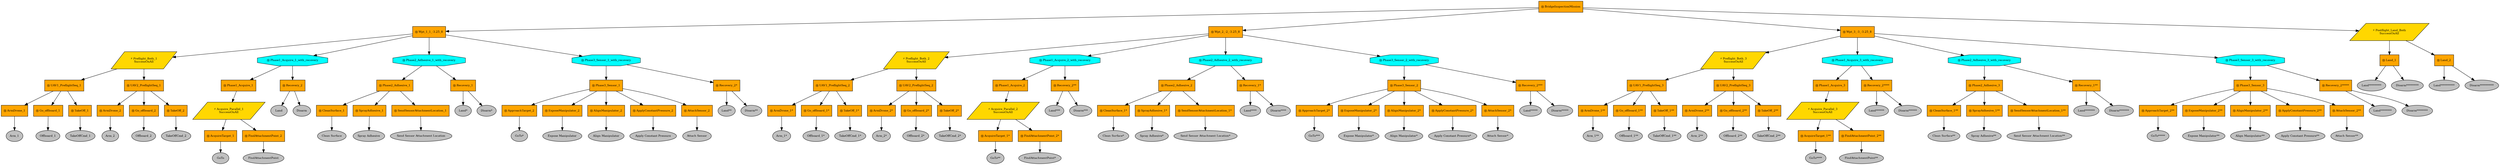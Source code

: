 digraph pastafarianism {
ordering=out;
graph [fontname="times-roman"];
node [fontname="times-roman"];
edge [fontname="times-roman"];
BridgeInspectionMission [fillcolor=orange, fontcolor=black, fontsize=9, label="Ⓜ BridgeInspectionMission", shape=box, style=filled];
"Wpt_1_1_-3.25_8" [fillcolor=orange, fontcolor=black, fontsize=9, label="Ⓜ Wpt_1_1_-3.25_8", shape=box, style=filled];
BridgeInspectionMission -> "Wpt_1_1_-3.25_8";
Preflight_Both_1 [fillcolor=gold, fontcolor=black, fontsize=9, label="⚡ Preflight_Both_1\nSuccessOnAll", shape=parallelogram, style=filled];
"Wpt_1_1_-3.25_8" -> Preflight_Both_1;
UAV1_PreflightSeq_1 [fillcolor=orange, fontcolor=black, fontsize=9, label="Ⓜ UAV1_PreflightSeq_1", shape=box, style=filled];
Preflight_Both_1 -> UAV1_PreflightSeq_1;
ArmDrone_1 [fillcolor=orange, fontcolor=black, fontsize=9, label="Ⓜ ArmDrone_1", shape=box, style=filled];
UAV1_PreflightSeq_1 -> ArmDrone_1;
Arm_1 [fillcolor=gray, fontcolor=black, fontsize=9, label=Arm_1, shape=ellipse, style=filled];
ArmDrone_1 -> Arm_1;
Go_offboard_1 [fillcolor=orange, fontcolor=black, fontsize=9, label="Ⓜ Go_offboard_1", shape=box, style=filled];
UAV1_PreflightSeq_1 -> Go_offboard_1;
Offboard_1 [fillcolor=gray, fontcolor=black, fontsize=9, label=Offboard_1, shape=ellipse, style=filled];
Go_offboard_1 -> Offboard_1;
TakeOff_1 [fillcolor=orange, fontcolor=black, fontsize=9, label="Ⓜ TakeOff_1", shape=box, style=filled];
UAV1_PreflightSeq_1 -> TakeOff_1;
TakeOffCmd_1 [fillcolor=gray, fontcolor=black, fontsize=9, label=TakeOffCmd_1, shape=ellipse, style=filled];
TakeOff_1 -> TakeOffCmd_1;
UAV2_PreflightSeq_1 [fillcolor=orange, fontcolor=black, fontsize=9, label="Ⓜ UAV2_PreflightSeq_1", shape=box, style=filled];
Preflight_Both_1 -> UAV2_PreflightSeq_1;
ArmDrone_2 [fillcolor=orange, fontcolor=black, fontsize=9, label="Ⓜ ArmDrone_2", shape=box, style=filled];
UAV2_PreflightSeq_1 -> ArmDrone_2;
Arm_2 [fillcolor=gray, fontcolor=black, fontsize=9, label=Arm_2, shape=ellipse, style=filled];
ArmDrone_2 -> Arm_2;
Go_offboard_2 [fillcolor=orange, fontcolor=black, fontsize=9, label="Ⓜ Go_offboard_2", shape=box, style=filled];
UAV2_PreflightSeq_1 -> Go_offboard_2;
Offboard_2 [fillcolor=gray, fontcolor=black, fontsize=9, label=Offboard_2, shape=ellipse, style=filled];
Go_offboard_2 -> Offboard_2;
TakeOff_2 [fillcolor=orange, fontcolor=black, fontsize=9, label="Ⓜ TakeOff_2", shape=box, style=filled];
UAV2_PreflightSeq_1 -> TakeOff_2;
TakeOffCmd_2 [fillcolor=gray, fontcolor=black, fontsize=9, label=TakeOffCmd_2, shape=ellipse, style=filled];
TakeOff_2 -> TakeOffCmd_2;
Phase1_Acquire_1_with_recovery [fillcolor=cyan, fontcolor=black, fontsize=9, label="Ⓜ Phase1_Acquire_1_with_recovery", shape=octagon, style=filled];
"Wpt_1_1_-3.25_8" -> Phase1_Acquire_1_with_recovery;
Phase1_Acquire_1 [fillcolor=orange, fontcolor=black, fontsize=9, label="Ⓜ Phase1_Acquire_1", shape=box, style=filled];
Phase1_Acquire_1_with_recovery -> Phase1_Acquire_1;
Acquire_Parallel_1 [fillcolor=gold, fontcolor=black, fontsize=9, label="⚡ Acquire_Parallel_1\nSuccessOnAll", shape=parallelogram, style=filled];
Phase1_Acquire_1 -> Acquire_Parallel_1;
AcquireTarget_1 [fillcolor=orange, fontcolor=black, fontsize=9, label="Ⓜ AcquireTarget_1", shape=box, style=filled];
Acquire_Parallel_1 -> AcquireTarget_1;
GoTo [fillcolor=gray, fontcolor=black, fontsize=9, label=GoTo, shape=ellipse, style=filled];
AcquireTarget_1 -> GoTo;
FindAttachmentPoint_2 [fillcolor=orange, fontcolor=black, fontsize=9, label="Ⓜ FindAttachmentPoint_2", shape=box, style=filled];
Acquire_Parallel_1 -> FindAttachmentPoint_2;
FindAttachmentPoint [fillcolor=gray, fontcolor=black, fontsize=9, label=FindAttachmentPoint, shape=ellipse, style=filled];
FindAttachmentPoint_2 -> FindAttachmentPoint;
Recovery_2 [fillcolor=orange, fontcolor=black, fontsize=9, label="Ⓜ Recovery_2", shape=box, style=filled];
Phase1_Acquire_1_with_recovery -> Recovery_2;
Land [fillcolor=gray, fontcolor=black, fontsize=9, label=Land, shape=ellipse, style=filled];
Recovery_2 -> Land;
Disarm [fillcolor=gray, fontcolor=black, fontsize=9, label=Disarm, shape=ellipse, style=filled];
Recovery_2 -> Disarm;
Phase2_Adhesive_1_with_recovery [fillcolor=cyan, fontcolor=black, fontsize=9, label="Ⓜ Phase2_Adhesive_1_with_recovery", shape=octagon, style=filled];
"Wpt_1_1_-3.25_8" -> Phase2_Adhesive_1_with_recovery;
Phase2_Adhesive_1 [fillcolor=orange, fontcolor=black, fontsize=9, label="Ⓜ Phase2_Adhesive_1", shape=box, style=filled];
Phase2_Adhesive_1_with_recovery -> Phase2_Adhesive_1;
CleanSurface_1 [fillcolor=orange, fontcolor=black, fontsize=9, label="Ⓜ CleanSurface_1", shape=box, style=filled];
Phase2_Adhesive_1 -> CleanSurface_1;
"Clean Surface" [fillcolor=gray, fontcolor=black, fontsize=9, label="Clean Surface", shape=ellipse, style=filled];
CleanSurface_1 -> "Clean Surface";
SprayAdhesive_1 [fillcolor=orange, fontcolor=black, fontsize=9, label="Ⓜ SprayAdhesive_1", shape=box, style=filled];
Phase2_Adhesive_1 -> SprayAdhesive_1;
"Spray Adhesive" [fillcolor=gray, fontcolor=black, fontsize=9, label="Spray Adhesive", shape=ellipse, style=filled];
SprayAdhesive_1 -> "Spray Adhesive";
SendSensorAttachmentLocation_1 [fillcolor=orange, fontcolor=black, fontsize=9, label="Ⓜ SendSensorAttachmentLocation_1", shape=box, style=filled];
Phase2_Adhesive_1 -> SendSensorAttachmentLocation_1;
"Send Sensor Attachment Location" [fillcolor=gray, fontcolor=black, fontsize=9, label="Send Sensor Attachment Location", shape=ellipse, style=filled];
SendSensorAttachmentLocation_1 -> "Send Sensor Attachment Location";
Recovery_1 [fillcolor=orange, fontcolor=black, fontsize=9, label="Ⓜ Recovery_1", shape=box, style=filled];
Phase2_Adhesive_1_with_recovery -> Recovery_1;
"Land*" [fillcolor=gray, fontcolor=black, fontsize=9, label="Land*", shape=ellipse, style=filled];
Recovery_1 -> "Land*";
"Disarm*" [fillcolor=gray, fontcolor=black, fontsize=9, label="Disarm*", shape=ellipse, style=filled];
Recovery_1 -> "Disarm*";
Phase3_Sensor_1_with_recovery [fillcolor=cyan, fontcolor=black, fontsize=9, label="Ⓜ Phase3_Sensor_1_with_recovery", shape=octagon, style=filled];
"Wpt_1_1_-3.25_8" -> Phase3_Sensor_1_with_recovery;
Phase3_Sensor_1 [fillcolor=orange, fontcolor=black, fontsize=9, label="Ⓜ Phase3_Sensor_1", shape=box, style=filled];
Phase3_Sensor_1_with_recovery -> Phase3_Sensor_1;
ApproachTarget_2 [fillcolor=orange, fontcolor=black, fontsize=9, label="Ⓜ ApproachTarget_2", shape=box, style=filled];
Phase3_Sensor_1 -> ApproachTarget_2;
"GoTo*" [fillcolor=gray, fontcolor=black, fontsize=9, label="GoTo*", shape=ellipse, style=filled];
ApproachTarget_2 -> "GoTo*";
ExposeManipulator_2 [fillcolor=orange, fontcolor=black, fontsize=9, label="Ⓜ ExposeManipulator_2", shape=box, style=filled];
Phase3_Sensor_1 -> ExposeManipulator_2;
"Expose Manipulator" [fillcolor=gray, fontcolor=black, fontsize=9, label="Expose Manipulator", shape=ellipse, style=filled];
ExposeManipulator_2 -> "Expose Manipulator";
AlignManipulator_2 [fillcolor=orange, fontcolor=black, fontsize=9, label="Ⓜ AlignManipulator_2", shape=box, style=filled];
Phase3_Sensor_1 -> AlignManipulator_2;
"Align Manipulator" [fillcolor=gray, fontcolor=black, fontsize=9, label="Align Manipulator", shape=ellipse, style=filled];
AlignManipulator_2 -> "Align Manipulator";
ApplyConstantPressure_2 [fillcolor=orange, fontcolor=black, fontsize=9, label="Ⓜ ApplyConstantPressure_2", shape=box, style=filled];
Phase3_Sensor_1 -> ApplyConstantPressure_2;
"Apply Constant Pressure" [fillcolor=gray, fontcolor=black, fontsize=9, label="Apply Constant Pressure", shape=ellipse, style=filled];
ApplyConstantPressure_2 -> "Apply Constant Pressure";
AttachSensor_2 [fillcolor=orange, fontcolor=black, fontsize=9, label="Ⓜ AttachSensor_2", shape=box, style=filled];
Phase3_Sensor_1 -> AttachSensor_2;
"Attach Sensor" [fillcolor=gray, fontcolor=black, fontsize=9, label="Attach Sensor", shape=ellipse, style=filled];
AttachSensor_2 -> "Attach Sensor";
"Recovery_2*" [fillcolor=orange, fontcolor=black, fontsize=9, label="Ⓜ Recovery_2*", shape=box, style=filled];
Phase3_Sensor_1_with_recovery -> "Recovery_2*";
"Land**" [fillcolor=gray, fontcolor=black, fontsize=9, label="Land**", shape=ellipse, style=filled];
"Recovery_2*" -> "Land**";
"Disarm**" [fillcolor=gray, fontcolor=black, fontsize=9, label="Disarm**", shape=ellipse, style=filled];
"Recovery_2*" -> "Disarm**";
"Wpt_2_-2_-3.25_8" [fillcolor=orange, fontcolor=black, fontsize=9, label="Ⓜ Wpt_2_-2_-3.25_8", shape=box, style=filled];
BridgeInspectionMission -> "Wpt_2_-2_-3.25_8";
Preflight_Both_2 [fillcolor=gold, fontcolor=black, fontsize=9, label="⚡ Preflight_Both_2\nSuccessOnAll", shape=parallelogram, style=filled];
"Wpt_2_-2_-3.25_8" -> Preflight_Both_2;
UAV1_PreflightSeq_2 [fillcolor=orange, fontcolor=black, fontsize=9, label="Ⓜ UAV1_PreflightSeq_2", shape=box, style=filled];
Preflight_Both_2 -> UAV1_PreflightSeq_2;
"ArmDrone_1*" [fillcolor=orange, fontcolor=black, fontsize=9, label="Ⓜ ArmDrone_1*", shape=box, style=filled];
UAV1_PreflightSeq_2 -> "ArmDrone_1*";
"Arm_1*" [fillcolor=gray, fontcolor=black, fontsize=9, label="Arm_1*", shape=ellipse, style=filled];
"ArmDrone_1*" -> "Arm_1*";
"Go_offboard_1*" [fillcolor=orange, fontcolor=black, fontsize=9, label="Ⓜ Go_offboard_1*", shape=box, style=filled];
UAV1_PreflightSeq_2 -> "Go_offboard_1*";
"Offboard_1*" [fillcolor=gray, fontcolor=black, fontsize=9, label="Offboard_1*", shape=ellipse, style=filled];
"Go_offboard_1*" -> "Offboard_1*";
"TakeOff_1*" [fillcolor=orange, fontcolor=black, fontsize=9, label="Ⓜ TakeOff_1*", shape=box, style=filled];
UAV1_PreflightSeq_2 -> "TakeOff_1*";
"TakeOffCmd_1*" [fillcolor=gray, fontcolor=black, fontsize=9, label="TakeOffCmd_1*", shape=ellipse, style=filled];
"TakeOff_1*" -> "TakeOffCmd_1*";
UAV2_PreflightSeq_2 [fillcolor=orange, fontcolor=black, fontsize=9, label="Ⓜ UAV2_PreflightSeq_2", shape=box, style=filled];
Preflight_Both_2 -> UAV2_PreflightSeq_2;
"ArmDrone_2*" [fillcolor=orange, fontcolor=black, fontsize=9, label="Ⓜ ArmDrone_2*", shape=box, style=filled];
UAV2_PreflightSeq_2 -> "ArmDrone_2*";
"Arm_2*" [fillcolor=gray, fontcolor=black, fontsize=9, label="Arm_2*", shape=ellipse, style=filled];
"ArmDrone_2*" -> "Arm_2*";
"Go_offboard_2*" [fillcolor=orange, fontcolor=black, fontsize=9, label="Ⓜ Go_offboard_2*", shape=box, style=filled];
UAV2_PreflightSeq_2 -> "Go_offboard_2*";
"Offboard_2*" [fillcolor=gray, fontcolor=black, fontsize=9, label="Offboard_2*", shape=ellipse, style=filled];
"Go_offboard_2*" -> "Offboard_2*";
"TakeOff_2*" [fillcolor=orange, fontcolor=black, fontsize=9, label="Ⓜ TakeOff_2*", shape=box, style=filled];
UAV2_PreflightSeq_2 -> "TakeOff_2*";
"TakeOffCmd_2*" [fillcolor=gray, fontcolor=black, fontsize=9, label="TakeOffCmd_2*", shape=ellipse, style=filled];
"TakeOff_2*" -> "TakeOffCmd_2*";
Phase1_Acquire_2_with_recovery [fillcolor=cyan, fontcolor=black, fontsize=9, label="Ⓜ Phase1_Acquire_2_with_recovery", shape=octagon, style=filled];
"Wpt_2_-2_-3.25_8" -> Phase1_Acquire_2_with_recovery;
Phase1_Acquire_2 [fillcolor=orange, fontcolor=black, fontsize=9, label="Ⓜ Phase1_Acquire_2", shape=box, style=filled];
Phase1_Acquire_2_with_recovery -> Phase1_Acquire_2;
Acquire_Parallel_2 [fillcolor=gold, fontcolor=black, fontsize=9, label="⚡ Acquire_Parallel_2\nSuccessOnAll", shape=parallelogram, style=filled];
Phase1_Acquire_2 -> Acquire_Parallel_2;
"AcquireTarget_1*" [fillcolor=orange, fontcolor=black, fontsize=9, label="Ⓜ AcquireTarget_1*", shape=box, style=filled];
Acquire_Parallel_2 -> "AcquireTarget_1*";
"GoTo**" [fillcolor=gray, fontcolor=black, fontsize=9, label="GoTo**", shape=ellipse, style=filled];
"AcquireTarget_1*" -> "GoTo**";
"FindAttachmentPoint_2*" [fillcolor=orange, fontcolor=black, fontsize=9, label="Ⓜ FindAttachmentPoint_2*", shape=box, style=filled];
Acquire_Parallel_2 -> "FindAttachmentPoint_2*";
"FindAttachmentPoint*" [fillcolor=gray, fontcolor=black, fontsize=9, label="FindAttachmentPoint*", shape=ellipse, style=filled];
"FindAttachmentPoint_2*" -> "FindAttachmentPoint*";
"Recovery_2**" [fillcolor=orange, fontcolor=black, fontsize=9, label="Ⓜ Recovery_2**", shape=box, style=filled];
Phase1_Acquire_2_with_recovery -> "Recovery_2**";
"Land***" [fillcolor=gray, fontcolor=black, fontsize=9, label="Land***", shape=ellipse, style=filled];
"Recovery_2**" -> "Land***";
"Disarm***" [fillcolor=gray, fontcolor=black, fontsize=9, label="Disarm***", shape=ellipse, style=filled];
"Recovery_2**" -> "Disarm***";
Phase2_Adhesive_2_with_recovery [fillcolor=cyan, fontcolor=black, fontsize=9, label="Ⓜ Phase2_Adhesive_2_with_recovery", shape=octagon, style=filled];
"Wpt_2_-2_-3.25_8" -> Phase2_Adhesive_2_with_recovery;
Phase2_Adhesive_2 [fillcolor=orange, fontcolor=black, fontsize=9, label="Ⓜ Phase2_Adhesive_2", shape=box, style=filled];
Phase2_Adhesive_2_with_recovery -> Phase2_Adhesive_2;
"CleanSurface_1*" [fillcolor=orange, fontcolor=black, fontsize=9, label="Ⓜ CleanSurface_1*", shape=box, style=filled];
Phase2_Adhesive_2 -> "CleanSurface_1*";
"Clean Surface*" [fillcolor=gray, fontcolor=black, fontsize=9, label="Clean Surface*", shape=ellipse, style=filled];
"CleanSurface_1*" -> "Clean Surface*";
"SprayAdhesive_1*" [fillcolor=orange, fontcolor=black, fontsize=9, label="Ⓜ SprayAdhesive_1*", shape=box, style=filled];
Phase2_Adhesive_2 -> "SprayAdhesive_1*";
"Spray Adhesive*" [fillcolor=gray, fontcolor=black, fontsize=9, label="Spray Adhesive*", shape=ellipse, style=filled];
"SprayAdhesive_1*" -> "Spray Adhesive*";
"SendSensorAttachmentLocation_1*" [fillcolor=orange, fontcolor=black, fontsize=9, label="Ⓜ SendSensorAttachmentLocation_1*", shape=box, style=filled];
Phase2_Adhesive_2 -> "SendSensorAttachmentLocation_1*";
"Send Sensor Attachment Location*" [fillcolor=gray, fontcolor=black, fontsize=9, label="Send Sensor Attachment Location*", shape=ellipse, style=filled];
"SendSensorAttachmentLocation_1*" -> "Send Sensor Attachment Location*";
"Recovery_1*" [fillcolor=orange, fontcolor=black, fontsize=9, label="Ⓜ Recovery_1*", shape=box, style=filled];
Phase2_Adhesive_2_with_recovery -> "Recovery_1*";
"Land****" [fillcolor=gray, fontcolor=black, fontsize=9, label="Land****", shape=ellipse, style=filled];
"Recovery_1*" -> "Land****";
"Disarm****" [fillcolor=gray, fontcolor=black, fontsize=9, label="Disarm****", shape=ellipse, style=filled];
"Recovery_1*" -> "Disarm****";
Phase3_Sensor_2_with_recovery [fillcolor=cyan, fontcolor=black, fontsize=9, label="Ⓜ Phase3_Sensor_2_with_recovery", shape=octagon, style=filled];
"Wpt_2_-2_-3.25_8" -> Phase3_Sensor_2_with_recovery;
Phase3_Sensor_2 [fillcolor=orange, fontcolor=black, fontsize=9, label="Ⓜ Phase3_Sensor_2", shape=box, style=filled];
Phase3_Sensor_2_with_recovery -> Phase3_Sensor_2;
"ApproachTarget_2*" [fillcolor=orange, fontcolor=black, fontsize=9, label="Ⓜ ApproachTarget_2*", shape=box, style=filled];
Phase3_Sensor_2 -> "ApproachTarget_2*";
"GoTo***" [fillcolor=gray, fontcolor=black, fontsize=9, label="GoTo***", shape=ellipse, style=filled];
"ApproachTarget_2*" -> "GoTo***";
"ExposeManipulator_2*" [fillcolor=orange, fontcolor=black, fontsize=9, label="Ⓜ ExposeManipulator_2*", shape=box, style=filled];
Phase3_Sensor_2 -> "ExposeManipulator_2*";
"Expose Manipulator*" [fillcolor=gray, fontcolor=black, fontsize=9, label="Expose Manipulator*", shape=ellipse, style=filled];
"ExposeManipulator_2*" -> "Expose Manipulator*";
"AlignManipulator_2*" [fillcolor=orange, fontcolor=black, fontsize=9, label="Ⓜ AlignManipulator_2*", shape=box, style=filled];
Phase3_Sensor_2 -> "AlignManipulator_2*";
"Align Manipulator*" [fillcolor=gray, fontcolor=black, fontsize=9, label="Align Manipulator*", shape=ellipse, style=filled];
"AlignManipulator_2*" -> "Align Manipulator*";
"ApplyConstantPressure_2*" [fillcolor=orange, fontcolor=black, fontsize=9, label="Ⓜ ApplyConstantPressure_2*", shape=box, style=filled];
Phase3_Sensor_2 -> "ApplyConstantPressure_2*";
"Apply Constant Pressure*" [fillcolor=gray, fontcolor=black, fontsize=9, label="Apply Constant Pressure*", shape=ellipse, style=filled];
"ApplyConstantPressure_2*" -> "Apply Constant Pressure*";
"AttachSensor_2*" [fillcolor=orange, fontcolor=black, fontsize=9, label="Ⓜ AttachSensor_2*", shape=box, style=filled];
Phase3_Sensor_2 -> "AttachSensor_2*";
"Attach Sensor*" [fillcolor=gray, fontcolor=black, fontsize=9, label="Attach Sensor*", shape=ellipse, style=filled];
"AttachSensor_2*" -> "Attach Sensor*";
"Recovery_2***" [fillcolor=orange, fontcolor=black, fontsize=9, label="Ⓜ Recovery_2***", shape=box, style=filled];
Phase3_Sensor_2_with_recovery -> "Recovery_2***";
"Land*****" [fillcolor=gray, fontcolor=black, fontsize=9, label="Land*****", shape=ellipse, style=filled];
"Recovery_2***" -> "Land*****";
"Disarm*****" [fillcolor=gray, fontcolor=black, fontsize=9, label="Disarm*****", shape=ellipse, style=filled];
"Recovery_2***" -> "Disarm*****";
"Wpt_3_-3_-3.25_8" [fillcolor=orange, fontcolor=black, fontsize=9, label="Ⓜ Wpt_3_-3_-3.25_8", shape=box, style=filled];
BridgeInspectionMission -> "Wpt_3_-3_-3.25_8";
Preflight_Both_3 [fillcolor=gold, fontcolor=black, fontsize=9, label="⚡ Preflight_Both_3\nSuccessOnAll", shape=parallelogram, style=filled];
"Wpt_3_-3_-3.25_8" -> Preflight_Both_3;
UAV1_PreflightSeq_3 [fillcolor=orange, fontcolor=black, fontsize=9, label="Ⓜ UAV1_PreflightSeq_3", shape=box, style=filled];
Preflight_Both_3 -> UAV1_PreflightSeq_3;
"ArmDrone_1**" [fillcolor=orange, fontcolor=black, fontsize=9, label="Ⓜ ArmDrone_1**", shape=box, style=filled];
UAV1_PreflightSeq_3 -> "ArmDrone_1**";
"Arm_1**" [fillcolor=gray, fontcolor=black, fontsize=9, label="Arm_1**", shape=ellipse, style=filled];
"ArmDrone_1**" -> "Arm_1**";
"Go_offboard_1**" [fillcolor=orange, fontcolor=black, fontsize=9, label="Ⓜ Go_offboard_1**", shape=box, style=filled];
UAV1_PreflightSeq_3 -> "Go_offboard_1**";
"Offboard_1**" [fillcolor=gray, fontcolor=black, fontsize=9, label="Offboard_1**", shape=ellipse, style=filled];
"Go_offboard_1**" -> "Offboard_1**";
"TakeOff_1**" [fillcolor=orange, fontcolor=black, fontsize=9, label="Ⓜ TakeOff_1**", shape=box, style=filled];
UAV1_PreflightSeq_3 -> "TakeOff_1**";
"TakeOffCmd_1**" [fillcolor=gray, fontcolor=black, fontsize=9, label="TakeOffCmd_1**", shape=ellipse, style=filled];
"TakeOff_1**" -> "TakeOffCmd_1**";
UAV2_PreflightSeq_3 [fillcolor=orange, fontcolor=black, fontsize=9, label="Ⓜ UAV2_PreflightSeq_3", shape=box, style=filled];
Preflight_Both_3 -> UAV2_PreflightSeq_3;
"ArmDrone_2**" [fillcolor=orange, fontcolor=black, fontsize=9, label="Ⓜ ArmDrone_2**", shape=box, style=filled];
UAV2_PreflightSeq_3 -> "ArmDrone_2**";
"Arm_2**" [fillcolor=gray, fontcolor=black, fontsize=9, label="Arm_2**", shape=ellipse, style=filled];
"ArmDrone_2**" -> "Arm_2**";
"Go_offboard_2**" [fillcolor=orange, fontcolor=black, fontsize=9, label="Ⓜ Go_offboard_2**", shape=box, style=filled];
UAV2_PreflightSeq_3 -> "Go_offboard_2**";
"Offboard_2**" [fillcolor=gray, fontcolor=black, fontsize=9, label="Offboard_2**", shape=ellipse, style=filled];
"Go_offboard_2**" -> "Offboard_2**";
"TakeOff_2**" [fillcolor=orange, fontcolor=black, fontsize=9, label="Ⓜ TakeOff_2**", shape=box, style=filled];
UAV2_PreflightSeq_3 -> "TakeOff_2**";
"TakeOffCmd_2**" [fillcolor=gray, fontcolor=black, fontsize=9, label="TakeOffCmd_2**", shape=ellipse, style=filled];
"TakeOff_2**" -> "TakeOffCmd_2**";
Phase1_Acquire_3_with_recovery [fillcolor=cyan, fontcolor=black, fontsize=9, label="Ⓜ Phase1_Acquire_3_with_recovery", shape=octagon, style=filled];
"Wpt_3_-3_-3.25_8" -> Phase1_Acquire_3_with_recovery;
Phase1_Acquire_3 [fillcolor=orange, fontcolor=black, fontsize=9, label="Ⓜ Phase1_Acquire_3", shape=box, style=filled];
Phase1_Acquire_3_with_recovery -> Phase1_Acquire_3;
Acquire_Parallel_3 [fillcolor=gold, fontcolor=black, fontsize=9, label="⚡ Acquire_Parallel_3\nSuccessOnAll", shape=parallelogram, style=filled];
Phase1_Acquire_3 -> Acquire_Parallel_3;
"AcquireTarget_1**" [fillcolor=orange, fontcolor=black, fontsize=9, label="Ⓜ AcquireTarget_1**", shape=box, style=filled];
Acquire_Parallel_3 -> "AcquireTarget_1**";
"GoTo****" [fillcolor=gray, fontcolor=black, fontsize=9, label="GoTo****", shape=ellipse, style=filled];
"AcquireTarget_1**" -> "GoTo****";
"FindAttachmentPoint_2**" [fillcolor=orange, fontcolor=black, fontsize=9, label="Ⓜ FindAttachmentPoint_2**", shape=box, style=filled];
Acquire_Parallel_3 -> "FindAttachmentPoint_2**";
"FindAttachmentPoint**" [fillcolor=gray, fontcolor=black, fontsize=9, label="FindAttachmentPoint**", shape=ellipse, style=filled];
"FindAttachmentPoint_2**" -> "FindAttachmentPoint**";
"Recovery_2****" [fillcolor=orange, fontcolor=black, fontsize=9, label="Ⓜ Recovery_2****", shape=box, style=filled];
Phase1_Acquire_3_with_recovery -> "Recovery_2****";
"Land******" [fillcolor=gray, fontcolor=black, fontsize=9, label="Land******", shape=ellipse, style=filled];
"Recovery_2****" -> "Land******";
"Disarm******" [fillcolor=gray, fontcolor=black, fontsize=9, label="Disarm******", shape=ellipse, style=filled];
"Recovery_2****" -> "Disarm******";
Phase2_Adhesive_3_with_recovery [fillcolor=cyan, fontcolor=black, fontsize=9, label="Ⓜ Phase2_Adhesive_3_with_recovery", shape=octagon, style=filled];
"Wpt_3_-3_-3.25_8" -> Phase2_Adhesive_3_with_recovery;
Phase2_Adhesive_3 [fillcolor=orange, fontcolor=black, fontsize=9, label="Ⓜ Phase2_Adhesive_3", shape=box, style=filled];
Phase2_Adhesive_3_with_recovery -> Phase2_Adhesive_3;
"CleanSurface_1**" [fillcolor=orange, fontcolor=black, fontsize=9, label="Ⓜ CleanSurface_1**", shape=box, style=filled];
Phase2_Adhesive_3 -> "CleanSurface_1**";
"Clean Surface**" [fillcolor=gray, fontcolor=black, fontsize=9, label="Clean Surface**", shape=ellipse, style=filled];
"CleanSurface_1**" -> "Clean Surface**";
"SprayAdhesive_1**" [fillcolor=orange, fontcolor=black, fontsize=9, label="Ⓜ SprayAdhesive_1**", shape=box, style=filled];
Phase2_Adhesive_3 -> "SprayAdhesive_1**";
"Spray Adhesive**" [fillcolor=gray, fontcolor=black, fontsize=9, label="Spray Adhesive**", shape=ellipse, style=filled];
"SprayAdhesive_1**" -> "Spray Adhesive**";
"SendSensorAttachmentLocation_1**" [fillcolor=orange, fontcolor=black, fontsize=9, label="Ⓜ SendSensorAttachmentLocation_1**", shape=box, style=filled];
Phase2_Adhesive_3 -> "SendSensorAttachmentLocation_1**";
"Send Sensor Attachment Location**" [fillcolor=gray, fontcolor=black, fontsize=9, label="Send Sensor Attachment Location**", shape=ellipse, style=filled];
"SendSensorAttachmentLocation_1**" -> "Send Sensor Attachment Location**";
"Recovery_1**" [fillcolor=orange, fontcolor=black, fontsize=9, label="Ⓜ Recovery_1**", shape=box, style=filled];
Phase2_Adhesive_3_with_recovery -> "Recovery_1**";
"Land*******" [fillcolor=gray, fontcolor=black, fontsize=9, label="Land*******", shape=ellipse, style=filled];
"Recovery_1**" -> "Land*******";
"Disarm*******" [fillcolor=gray, fontcolor=black, fontsize=9, label="Disarm*******", shape=ellipse, style=filled];
"Recovery_1**" -> "Disarm*******";
Phase3_Sensor_3_with_recovery [fillcolor=cyan, fontcolor=black, fontsize=9, label="Ⓜ Phase3_Sensor_3_with_recovery", shape=octagon, style=filled];
"Wpt_3_-3_-3.25_8" -> Phase3_Sensor_3_with_recovery;
Phase3_Sensor_3 [fillcolor=orange, fontcolor=black, fontsize=9, label="Ⓜ Phase3_Sensor_3", shape=box, style=filled];
Phase3_Sensor_3_with_recovery -> Phase3_Sensor_3;
"ApproachTarget_2**" [fillcolor=orange, fontcolor=black, fontsize=9, label="Ⓜ ApproachTarget_2**", shape=box, style=filled];
Phase3_Sensor_3 -> "ApproachTarget_2**";
"GoTo*****" [fillcolor=gray, fontcolor=black, fontsize=9, label="GoTo*****", shape=ellipse, style=filled];
"ApproachTarget_2**" -> "GoTo*****";
"ExposeManipulator_2**" [fillcolor=orange, fontcolor=black, fontsize=9, label="Ⓜ ExposeManipulator_2**", shape=box, style=filled];
Phase3_Sensor_3 -> "ExposeManipulator_2**";
"Expose Manipulator**" [fillcolor=gray, fontcolor=black, fontsize=9, label="Expose Manipulator**", shape=ellipse, style=filled];
"ExposeManipulator_2**" -> "Expose Manipulator**";
"AlignManipulator_2**" [fillcolor=orange, fontcolor=black, fontsize=9, label="Ⓜ AlignManipulator_2**", shape=box, style=filled];
Phase3_Sensor_3 -> "AlignManipulator_2**";
"Align Manipulator**" [fillcolor=gray, fontcolor=black, fontsize=9, label="Align Manipulator**", shape=ellipse, style=filled];
"AlignManipulator_2**" -> "Align Manipulator**";
"ApplyConstantPressure_2**" [fillcolor=orange, fontcolor=black, fontsize=9, label="Ⓜ ApplyConstantPressure_2**", shape=box, style=filled];
Phase3_Sensor_3 -> "ApplyConstantPressure_2**";
"Apply Constant Pressure**" [fillcolor=gray, fontcolor=black, fontsize=9, label="Apply Constant Pressure**", shape=ellipse, style=filled];
"ApplyConstantPressure_2**" -> "Apply Constant Pressure**";
"AttachSensor_2**" [fillcolor=orange, fontcolor=black, fontsize=9, label="Ⓜ AttachSensor_2**", shape=box, style=filled];
Phase3_Sensor_3 -> "AttachSensor_2**";
"Attach Sensor**" [fillcolor=gray, fontcolor=black, fontsize=9, label="Attach Sensor**", shape=ellipse, style=filled];
"AttachSensor_2**" -> "Attach Sensor**";
"Recovery_2*****" [fillcolor=orange, fontcolor=black, fontsize=9, label="Ⓜ Recovery_2*****", shape=box, style=filled];
Phase3_Sensor_3_with_recovery -> "Recovery_2*****";
"Land********" [fillcolor=gray, fontcolor=black, fontsize=9, label="Land********", shape=ellipse, style=filled];
"Recovery_2*****" -> "Land********";
"Disarm********" [fillcolor=gray, fontcolor=black, fontsize=9, label="Disarm********", shape=ellipse, style=filled];
"Recovery_2*****" -> "Disarm********";
Postflight_Land_Both [fillcolor=gold, fontcolor=black, fontsize=9, label="⚡ Postflight_Land_Both\nSuccessOnAll", shape=parallelogram, style=filled];
BridgeInspectionMission -> Postflight_Land_Both;
Land_1 [fillcolor=orange, fontcolor=black, fontsize=9, label="Ⓜ Land_1", shape=box, style=filled];
Postflight_Land_Both -> Land_1;
"Land*********" [fillcolor=gray, fontcolor=black, fontsize=9, label="Land*********", shape=ellipse, style=filled];
Land_1 -> "Land*********";
"Disarm*********" [fillcolor=gray, fontcolor=black, fontsize=9, label="Disarm*********", shape=ellipse, style=filled];
Land_1 -> "Disarm*********";
Land_2 [fillcolor=orange, fontcolor=black, fontsize=9, label="Ⓜ Land_2", shape=box, style=filled];
Postflight_Land_Both -> Land_2;
"Land**********" [fillcolor=gray, fontcolor=black, fontsize=9, label="Land**********", shape=ellipse, style=filled];
Land_2 -> "Land**********";
"Disarm**********" [fillcolor=gray, fontcolor=black, fontsize=9, label="Disarm**********", shape=ellipse, style=filled];
Land_2 -> "Disarm**********";
}
